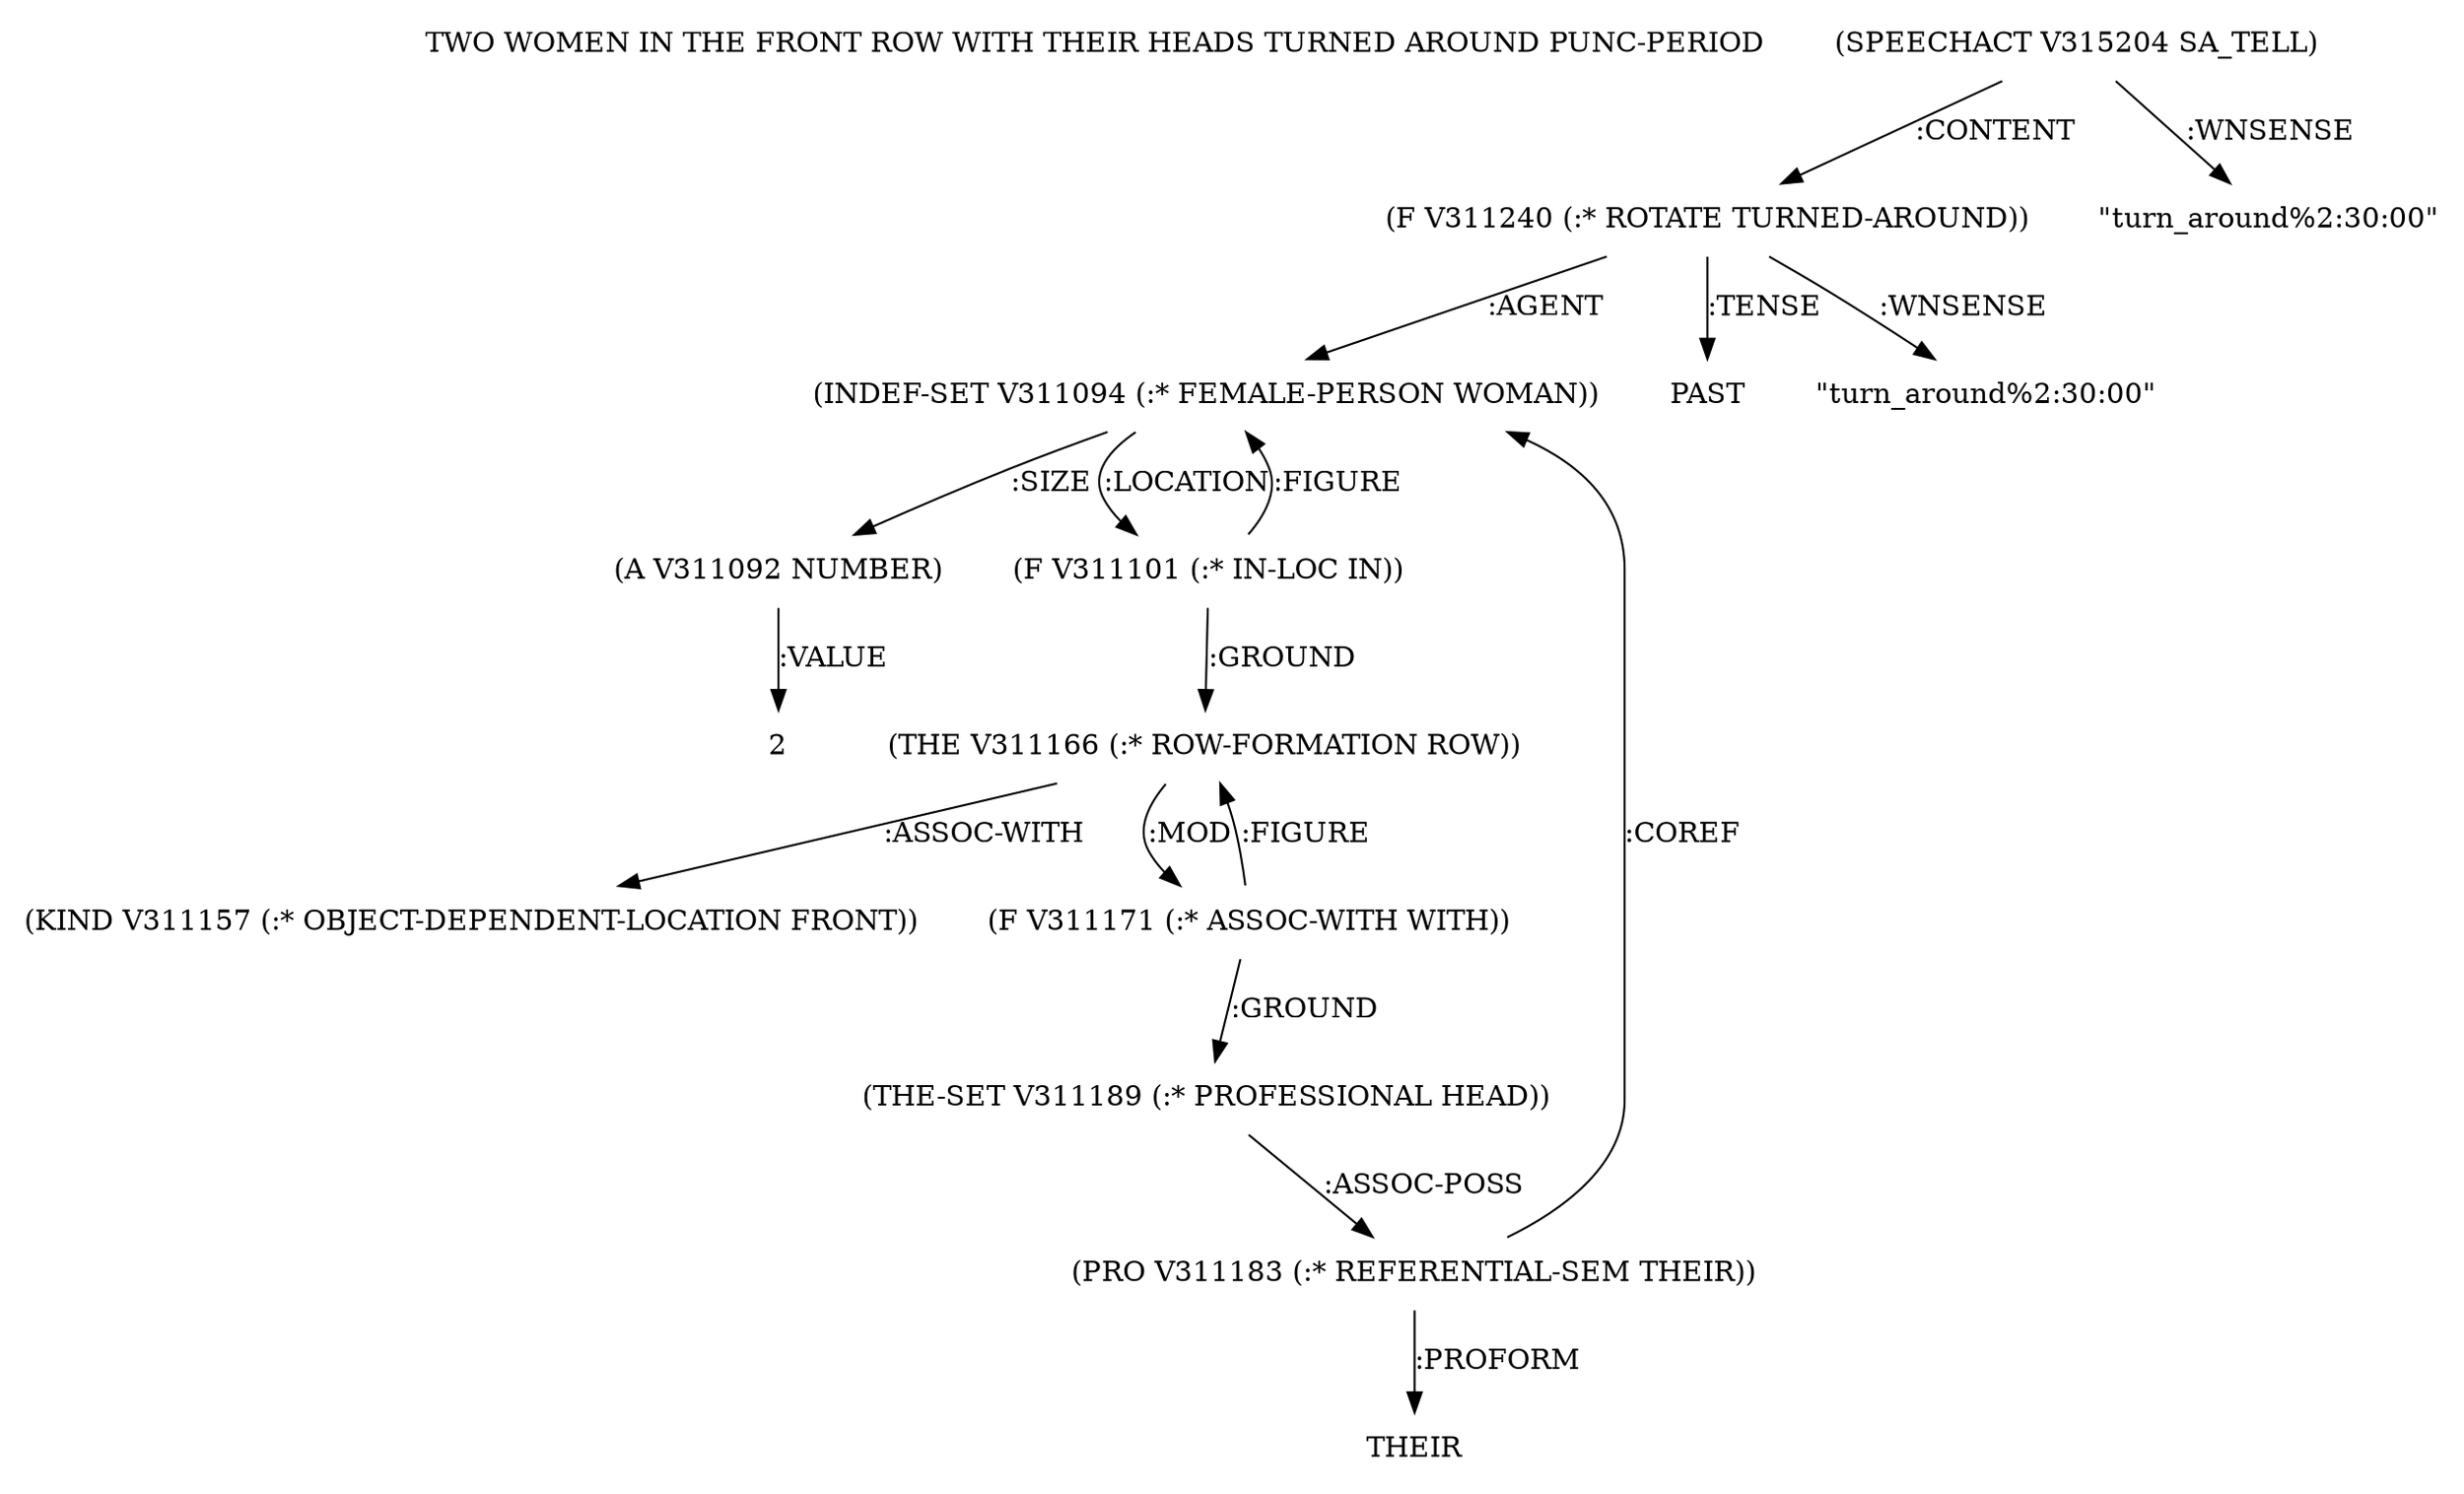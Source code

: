 digraph Terms {
  node [shape=none]
  "TWO WOMEN IN THE FRONT ROW WITH THEIR HEADS TURNED AROUND PUNC-PERIOD"
  "V315204" [label="(SPEECHACT V315204 SA_TELL)"]
  "V315204" -> "V311240" [label=":CONTENT"]
  "V315204" -> "NT317534" [label=":WNSENSE"]
  "NT317534" [label="\"turn_around%2:30:00\""]
  "V311240" [label="(F V311240 (:* ROTATE TURNED-AROUND))"]
  "V311240" -> "V311094" [label=":AGENT"]
  "V311240" -> "NT317535" [label=":TENSE"]
  "NT317535" [label="PAST"]
  "V311240" -> "NT317536" [label=":WNSENSE"]
  "NT317536" [label="\"turn_around%2:30:00\""]
  "V311094" [label="(INDEF-SET V311094 (:* FEMALE-PERSON WOMAN))"]
  "V311094" -> "V311092" [label=":SIZE"]
  "V311094" -> "V311101" [label=":LOCATION"]
  "V311092" [label="(A V311092 NUMBER)"]
  "V311092" -> "NT317537" [label=":VALUE"]
  "NT317537" [label="2"]
  "V311101" [label="(F V311101 (:* IN-LOC IN))"]
  "V311101" -> "V311166" [label=":GROUND"]
  "V311101" -> "V311094" [label=":FIGURE"]
  "V311166" [label="(THE V311166 (:* ROW-FORMATION ROW))"]
  "V311166" -> "V311157" [label=":ASSOC-WITH"]
  "V311166" -> "V311171" [label=":MOD"]
  "V311157" [label="(KIND V311157 (:* OBJECT-DEPENDENT-LOCATION FRONT))"]
  "V311171" [label="(F V311171 (:* ASSOC-WITH WITH))"]
  "V311171" -> "V311189" [label=":GROUND"]
  "V311171" -> "V311166" [label=":FIGURE"]
  "V311189" [label="(THE-SET V311189 (:* PROFESSIONAL HEAD))"]
  "V311189" -> "V311183" [label=":ASSOC-POSS"]
  "V311183" [label="(PRO V311183 (:* REFERENTIAL-SEM THEIR))"]
  "V311183" -> "NT317538" [label=":PROFORM"]
  "NT317538" [label="THEIR"]
  "V311183" -> "V311094" [label=":COREF"]
}
